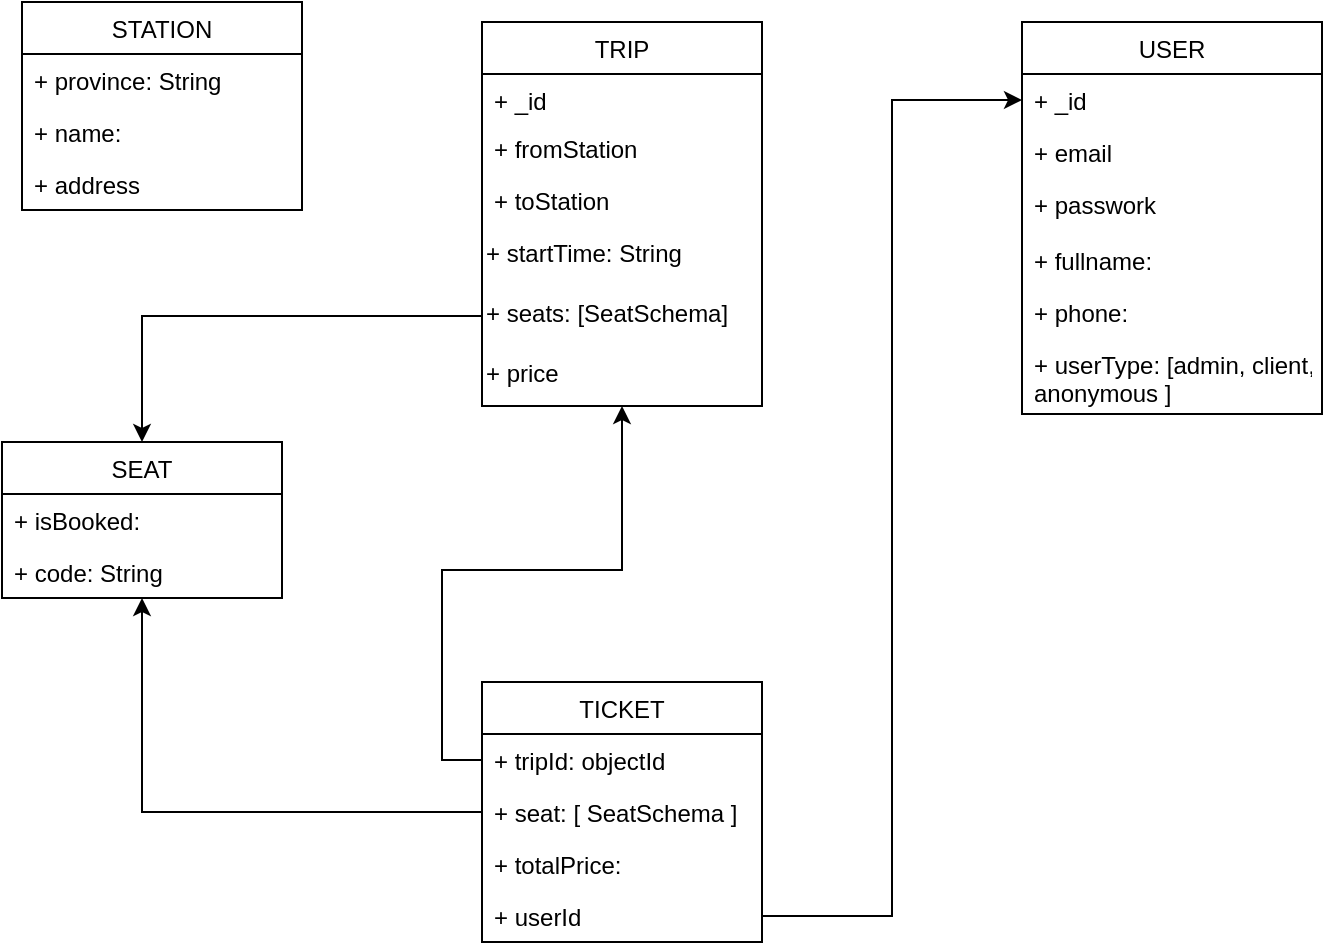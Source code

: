 <mxfile version="12.7.0" type="device"><diagram id="mDxR3L-vv9JZHIbGru0I" name="Page-1"><mxGraphModel dx="920" dy="622" grid="1" gridSize="10" guides="1" tooltips="1" connect="1" arrows="1" fold="1" page="1" pageScale="1" pageWidth="850" pageHeight="1100" math="0" shadow="0"><root><mxCell id="0"/><mxCell id="1" parent="0"/><mxCell id="bt07wamHXSwhR25M7Di1-1" value="TRIP" style="swimlane;fontStyle=0;childLayout=stackLayout;horizontal=1;startSize=26;fillColor=none;horizontalStack=0;resizeParent=1;resizeParentMax=0;resizeLast=0;collapsible=1;marginBottom=0;" vertex="1" parent="1"><mxGeometry x="330" y="110" width="140" height="192" as="geometry"/></mxCell><mxCell id="bt07wamHXSwhR25M7Di1-2" value="+ _id" style="text;strokeColor=none;fillColor=none;align=left;verticalAlign=top;spacingLeft=4;spacingRight=4;overflow=hidden;rotatable=0;points=[[0,0.5],[1,0.5]];portConstraint=eastwest;" vertex="1" parent="bt07wamHXSwhR25M7Di1-1"><mxGeometry y="26" width="140" height="24" as="geometry"/></mxCell><mxCell id="bt07wamHXSwhR25M7Di1-3" value="+ fromStation" style="text;strokeColor=none;fillColor=none;align=left;verticalAlign=top;spacingLeft=4;spacingRight=4;overflow=hidden;rotatable=0;points=[[0,0.5],[1,0.5]];portConstraint=eastwest;" vertex="1" parent="bt07wamHXSwhR25M7Di1-1"><mxGeometry y="50" width="140" height="26" as="geometry"/></mxCell><mxCell id="bt07wamHXSwhR25M7Di1-4" value="+ toStation" style="text;strokeColor=none;fillColor=none;align=left;verticalAlign=top;spacingLeft=4;spacingRight=4;overflow=hidden;rotatable=0;points=[[0,0.5],[1,0.5]];portConstraint=eastwest;" vertex="1" parent="bt07wamHXSwhR25M7Di1-1"><mxGeometry y="76" width="140" height="26" as="geometry"/></mxCell><mxCell id="bt07wamHXSwhR25M7Di1-6" value="+ startTime: String" style="text;html=1;" vertex="1" parent="bt07wamHXSwhR25M7Di1-1"><mxGeometry y="102" width="140" height="30" as="geometry"/></mxCell><mxCell id="bt07wamHXSwhR25M7Di1-5" value="+ seats: [SeatSchema]" style="text;html=1;" vertex="1" parent="bt07wamHXSwhR25M7Di1-1"><mxGeometry y="132" width="140" height="30" as="geometry"/></mxCell><mxCell id="bt07wamHXSwhR25M7Di1-7" value="+ price&lt;br&gt;" style="text;html=1;" vertex="1" parent="bt07wamHXSwhR25M7Di1-1"><mxGeometry y="162" width="140" height="30" as="geometry"/></mxCell><mxCell id="bt07wamHXSwhR25M7Di1-9" value="SEAT" style="swimlane;fontStyle=0;childLayout=stackLayout;horizontal=1;startSize=26;fillColor=none;horizontalStack=0;resizeParent=1;resizeParentMax=0;resizeLast=0;collapsible=1;marginBottom=0;" vertex="1" parent="1"><mxGeometry x="90" y="320" width="140" height="78" as="geometry"/></mxCell><mxCell id="bt07wamHXSwhR25M7Di1-10" value="+ isBooked:" style="text;strokeColor=none;fillColor=none;align=left;verticalAlign=top;spacingLeft=4;spacingRight=4;overflow=hidden;rotatable=0;points=[[0,0.5],[1,0.5]];portConstraint=eastwest;" vertex="1" parent="bt07wamHXSwhR25M7Di1-9"><mxGeometry y="26" width="140" height="26" as="geometry"/></mxCell><mxCell id="bt07wamHXSwhR25M7Di1-11" value="+ code: String" style="text;strokeColor=none;fillColor=none;align=left;verticalAlign=top;spacingLeft=4;spacingRight=4;overflow=hidden;rotatable=0;points=[[0,0.5],[1,0.5]];portConstraint=eastwest;" vertex="1" parent="bt07wamHXSwhR25M7Di1-9"><mxGeometry y="52" width="140" height="26" as="geometry"/></mxCell><mxCell id="bt07wamHXSwhR25M7Di1-19" style="edgeStyle=orthogonalEdgeStyle;rounded=0;orthogonalLoop=1;jettySize=auto;html=1;entryX=0.5;entryY=0;entryDx=0;entryDy=0;" edge="1" parent="1" source="bt07wamHXSwhR25M7Di1-5" target="bt07wamHXSwhR25M7Di1-9"><mxGeometry relative="1" as="geometry"/></mxCell><mxCell id="bt07wamHXSwhR25M7Di1-20" value="STATION" style="swimlane;fontStyle=0;childLayout=stackLayout;horizontal=1;startSize=26;fillColor=none;horizontalStack=0;resizeParent=1;resizeParentMax=0;resizeLast=0;collapsible=1;marginBottom=0;" vertex="1" parent="1"><mxGeometry x="100" y="100" width="140" height="104" as="geometry"/></mxCell><mxCell id="bt07wamHXSwhR25M7Di1-22" value="+ province: String" style="text;strokeColor=none;fillColor=none;align=left;verticalAlign=top;spacingLeft=4;spacingRight=4;overflow=hidden;rotatable=0;points=[[0,0.5],[1,0.5]];portConstraint=eastwest;" vertex="1" parent="bt07wamHXSwhR25M7Di1-20"><mxGeometry y="26" width="140" height="26" as="geometry"/></mxCell><mxCell id="bt07wamHXSwhR25M7Di1-44" value="+ name:" style="text;strokeColor=none;fillColor=none;align=left;verticalAlign=top;spacingLeft=4;spacingRight=4;overflow=hidden;rotatable=0;points=[[0,0.5],[1,0.5]];portConstraint=eastwest;" vertex="1" parent="bt07wamHXSwhR25M7Di1-20"><mxGeometry y="52" width="140" height="26" as="geometry"/></mxCell><mxCell id="bt07wamHXSwhR25M7Di1-45" value="+ address" style="text;strokeColor=none;fillColor=none;align=left;verticalAlign=top;spacingLeft=4;spacingRight=4;overflow=hidden;rotatable=0;points=[[0,0.5],[1,0.5]];portConstraint=eastwest;" vertex="1" parent="bt07wamHXSwhR25M7Di1-20"><mxGeometry y="78" width="140" height="26" as="geometry"/></mxCell><mxCell id="bt07wamHXSwhR25M7Di1-27" value="USER" style="swimlane;fontStyle=0;childLayout=stackLayout;horizontal=1;startSize=26;fillColor=none;horizontalStack=0;resizeParent=1;resizeParentMax=0;resizeLast=0;collapsible=1;marginBottom=0;" vertex="1" parent="1"><mxGeometry x="600" y="110" width="150" height="196" as="geometry"/></mxCell><mxCell id="bt07wamHXSwhR25M7Di1-28" value="+ _id" style="text;strokeColor=none;fillColor=none;align=left;verticalAlign=top;spacingLeft=4;spacingRight=4;overflow=hidden;rotatable=0;points=[[0,0.5],[1,0.5]];portConstraint=eastwest;" vertex="1" parent="bt07wamHXSwhR25M7Di1-27"><mxGeometry y="26" width="150" height="26" as="geometry"/></mxCell><mxCell id="bt07wamHXSwhR25M7Di1-50" value="+ email" style="text;strokeColor=none;fillColor=none;align=left;verticalAlign=top;spacingLeft=4;spacingRight=4;overflow=hidden;rotatable=0;points=[[0,0.5],[1,0.5]];portConstraint=eastwest;" vertex="1" parent="bt07wamHXSwhR25M7Di1-27"><mxGeometry y="52" width="150" height="26" as="geometry"/></mxCell><mxCell id="bt07wamHXSwhR25M7Di1-29" value="+ passwork" style="text;strokeColor=none;fillColor=none;align=left;verticalAlign=top;spacingLeft=4;spacingRight=4;overflow=hidden;rotatable=0;points=[[0,0.5],[1,0.5]];portConstraint=eastwest;" vertex="1" parent="bt07wamHXSwhR25M7Di1-27"><mxGeometry y="78" width="150" height="28" as="geometry"/></mxCell><mxCell id="bt07wamHXSwhR25M7Di1-30" value="+ fullname:" style="text;strokeColor=none;fillColor=none;align=left;verticalAlign=top;spacingLeft=4;spacingRight=4;overflow=hidden;rotatable=0;points=[[0,0.5],[1,0.5]];portConstraint=eastwest;" vertex="1" parent="bt07wamHXSwhR25M7Di1-27"><mxGeometry y="106" width="150" height="26" as="geometry"/></mxCell><mxCell id="bt07wamHXSwhR25M7Di1-31" value="+ phone:" style="text;strokeColor=none;fillColor=none;align=left;verticalAlign=top;spacingLeft=4;spacingRight=4;overflow=hidden;rotatable=0;points=[[0,0.5],[1,0.5]];portConstraint=eastwest;" vertex="1" parent="bt07wamHXSwhR25M7Di1-27"><mxGeometry y="132" width="150" height="26" as="geometry"/></mxCell><mxCell id="bt07wamHXSwhR25M7Di1-32" value="+ userType: [admin, client,&#10;anonymous ]" style="text;strokeColor=none;fillColor=none;align=left;verticalAlign=top;spacingLeft=4;spacingRight=4;overflow=hidden;rotatable=0;points=[[0,0.5],[1,0.5]];portConstraint=eastwest;" vertex="1" parent="bt07wamHXSwhR25M7Di1-27"><mxGeometry y="158" width="150" height="38" as="geometry"/></mxCell><mxCell id="bt07wamHXSwhR25M7Di1-33" value="TICKET" style="swimlane;fontStyle=0;childLayout=stackLayout;horizontal=1;startSize=26;fillColor=none;horizontalStack=0;resizeParent=1;resizeParentMax=0;resizeLast=0;collapsible=1;marginBottom=0;" vertex="1" parent="1"><mxGeometry x="330" y="440" width="140" height="130" as="geometry"/></mxCell><mxCell id="bt07wamHXSwhR25M7Di1-34" value="+ tripId: objectId" style="text;strokeColor=none;fillColor=none;align=left;verticalAlign=top;spacingLeft=4;spacingRight=4;overflow=hidden;rotatable=0;points=[[0,0.5],[1,0.5]];portConstraint=eastwest;" vertex="1" parent="bt07wamHXSwhR25M7Di1-33"><mxGeometry y="26" width="140" height="26" as="geometry"/></mxCell><mxCell id="bt07wamHXSwhR25M7Di1-35" value="+ seat: [ SeatSchema ]" style="text;strokeColor=none;fillColor=none;align=left;verticalAlign=top;spacingLeft=4;spacingRight=4;overflow=hidden;rotatable=0;points=[[0,0.5],[1,0.5]];portConstraint=eastwest;" vertex="1" parent="bt07wamHXSwhR25M7Di1-33"><mxGeometry y="52" width="140" height="26" as="geometry"/></mxCell><mxCell id="bt07wamHXSwhR25M7Di1-47" value="+ totalPrice: " style="text;strokeColor=none;fillColor=none;align=left;verticalAlign=top;spacingLeft=4;spacingRight=4;overflow=hidden;rotatable=0;points=[[0,0.5],[1,0.5]];portConstraint=eastwest;" vertex="1" parent="bt07wamHXSwhR25M7Di1-33"><mxGeometry y="78" width="140" height="26" as="geometry"/></mxCell><mxCell id="bt07wamHXSwhR25M7Di1-36" value="+ userId&#10;" style="text;strokeColor=none;fillColor=none;align=left;verticalAlign=top;spacingLeft=4;spacingRight=4;overflow=hidden;rotatable=0;points=[[0,0.5],[1,0.5]];portConstraint=eastwest;" vertex="1" parent="bt07wamHXSwhR25M7Di1-33"><mxGeometry y="104" width="140" height="26" as="geometry"/></mxCell><mxCell id="bt07wamHXSwhR25M7Di1-38" style="edgeStyle=orthogonalEdgeStyle;rounded=0;orthogonalLoop=1;jettySize=auto;html=1;" edge="1" parent="1" source="bt07wamHXSwhR25M7Di1-34" target="bt07wamHXSwhR25M7Di1-1"><mxGeometry relative="1" as="geometry"/></mxCell><mxCell id="bt07wamHXSwhR25M7Di1-40" style="edgeStyle=orthogonalEdgeStyle;rounded=0;orthogonalLoop=1;jettySize=auto;html=1;" edge="1" parent="1" source="bt07wamHXSwhR25M7Di1-36" target="bt07wamHXSwhR25M7Di1-28"><mxGeometry relative="1" as="geometry"/></mxCell><mxCell id="bt07wamHXSwhR25M7Di1-49" style="edgeStyle=orthogonalEdgeStyle;rounded=0;orthogonalLoop=1;jettySize=auto;html=1;" edge="1" parent="1" source="bt07wamHXSwhR25M7Di1-35" target="bt07wamHXSwhR25M7Di1-9"><mxGeometry relative="1" as="geometry"/></mxCell></root></mxGraphModel></diagram></mxfile>